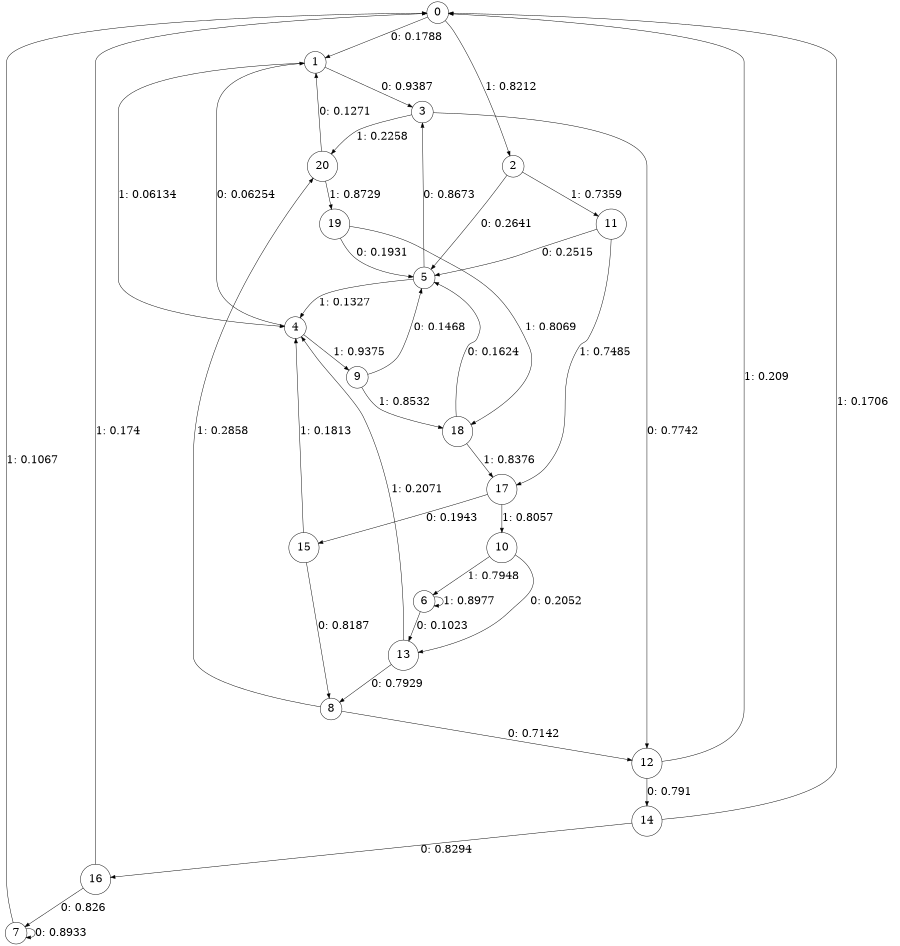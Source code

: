 digraph "ch1random_outputL6" {
size = "6,8.5";
ratio = "fill";
node [shape = circle];
node [fontsize = 24];
edge [fontsize = 24];
0 -> 1 [label = "0: 0.1788   "];
0 -> 2 [label = "1: 0.8212   "];
1 -> 3 [label = "0: 0.9387   "];
1 -> 4 [label = "1: 0.06134  "];
2 -> 5 [label = "0: 0.2641   "];
2 -> 11 [label = "1: 0.7359   "];
3 -> 12 [label = "0: 0.7742   "];
3 -> 20 [label = "1: 0.2258   "];
4 -> 1 [label = "0: 0.06254  "];
4 -> 9 [label = "1: 0.9375   "];
5 -> 3 [label = "0: 0.8673   "];
5 -> 4 [label = "1: 0.1327   "];
6 -> 13 [label = "0: 0.1023   "];
6 -> 6 [label = "1: 0.8977   "];
7 -> 7 [label = "0: 0.8933   "];
7 -> 0 [label = "1: 0.1067   "];
8 -> 12 [label = "0: 0.7142   "];
8 -> 20 [label = "1: 0.2858   "];
9 -> 5 [label = "0: 0.1468   "];
9 -> 18 [label = "1: 0.8532   "];
10 -> 13 [label = "0: 0.2052   "];
10 -> 6 [label = "1: 0.7948   "];
11 -> 5 [label = "0: 0.2515   "];
11 -> 17 [label = "1: 0.7485   "];
12 -> 14 [label = "0: 0.791    "];
12 -> 0 [label = "1: 0.209    "];
13 -> 8 [label = "0: 0.7929   "];
13 -> 4 [label = "1: 0.2071   "];
14 -> 16 [label = "0: 0.8294   "];
14 -> 0 [label = "1: 0.1706   "];
15 -> 8 [label = "0: 0.8187   "];
15 -> 4 [label = "1: 0.1813   "];
16 -> 7 [label = "0: 0.826    "];
16 -> 0 [label = "1: 0.174    "];
17 -> 15 [label = "0: 0.1943   "];
17 -> 10 [label = "1: 0.8057   "];
18 -> 5 [label = "0: 0.1624   "];
18 -> 17 [label = "1: 0.8376   "];
19 -> 5 [label = "0: 0.1931   "];
19 -> 18 [label = "1: 0.8069   "];
20 -> 1 [label = "0: 0.1271   "];
20 -> 19 [label = "1: 0.8729   "];
}